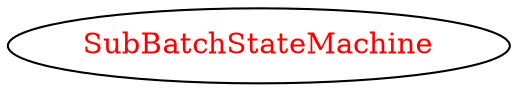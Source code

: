 digraph dependencyGraph {
 concentrate=true;
 ranksep="2.0";
 rankdir="LR"; 
 splines="ortho";
"SubBatchStateMachine" [fontcolor="red"];
}